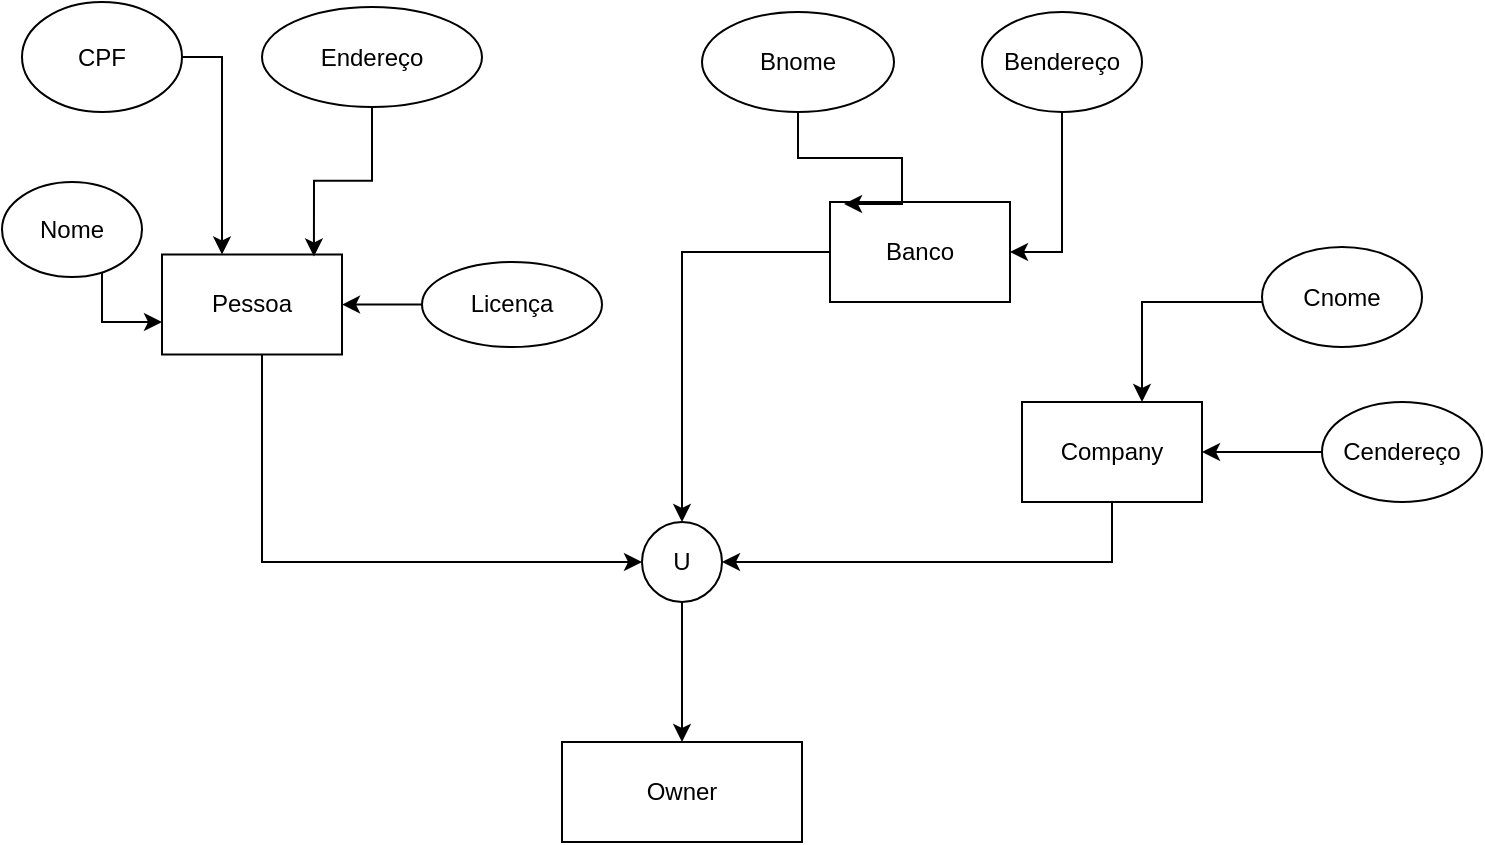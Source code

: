 <mxfile version="21.7.2" type="github">
  <diagram name="Página-1" id="E53VeWTiesEErsrWX1D4">
    <mxGraphModel dx="1120" dy="484" grid="1" gridSize="10" guides="1" tooltips="1" connect="1" arrows="1" fold="1" page="1" pageScale="1" pageWidth="827" pageHeight="1169" math="0" shadow="0">
      <root>
        <mxCell id="0" />
        <mxCell id="1" parent="0" />
        <mxCell id="HHghlQq0zTMrQTeU1nX2-10" style="edgeStyle=orthogonalEdgeStyle;rounded=0;orthogonalLoop=1;jettySize=auto;html=1;" edge="1" parent="1" source="HHghlQq0zTMrQTeU1nX2-3" target="HHghlQq0zTMrQTeU1nX2-5">
          <mxGeometry relative="1" as="geometry">
            <Array as="points">
              <mxPoint x="130" y="290" />
            </Array>
          </mxGeometry>
        </mxCell>
        <mxCell id="HHghlQq0zTMrQTeU1nX2-3" value="Pessoa" style="rounded=0;whiteSpace=wrap;html=1;" vertex="1" parent="1">
          <mxGeometry x="80" y="136.25" width="90" height="50" as="geometry" />
        </mxCell>
        <mxCell id="HHghlQq0zTMrQTeU1nX2-14" style="edgeStyle=orthogonalEdgeStyle;rounded=0;orthogonalLoop=1;jettySize=auto;html=1;" edge="1" parent="1" source="HHghlQq0zTMrQTeU1nX2-5" target="HHghlQq0zTMrQTeU1nX2-13">
          <mxGeometry relative="1" as="geometry" />
        </mxCell>
        <mxCell id="HHghlQq0zTMrQTeU1nX2-5" value="U" style="ellipse;whiteSpace=wrap;html=1;aspect=fixed;" vertex="1" parent="1">
          <mxGeometry x="320" y="270" width="40" height="40" as="geometry" />
        </mxCell>
        <mxCell id="HHghlQq0zTMrQTeU1nX2-29" style="edgeStyle=orthogonalEdgeStyle;rounded=0;orthogonalLoop=1;jettySize=auto;html=1;" edge="1" parent="1" source="HHghlQq0zTMrQTeU1nX2-6" target="HHghlQq0zTMrQTeU1nX2-5">
          <mxGeometry relative="1" as="geometry" />
        </mxCell>
        <mxCell id="HHghlQq0zTMrQTeU1nX2-6" value="Banco" style="rounded=0;whiteSpace=wrap;html=1;" vertex="1" parent="1">
          <mxGeometry x="414" y="110" width="90" height="50" as="geometry" />
        </mxCell>
        <mxCell id="HHghlQq0zTMrQTeU1nX2-32" style="edgeStyle=orthogonalEdgeStyle;rounded=0;orthogonalLoop=1;jettySize=auto;html=1;entryX=1;entryY=0.5;entryDx=0;entryDy=0;" edge="1" parent="1" source="HHghlQq0zTMrQTeU1nX2-7" target="HHghlQq0zTMrQTeU1nX2-5">
          <mxGeometry relative="1" as="geometry">
            <Array as="points">
              <mxPoint x="555" y="290" />
            </Array>
          </mxGeometry>
        </mxCell>
        <mxCell id="HHghlQq0zTMrQTeU1nX2-7" value="Company" style="rounded=0;whiteSpace=wrap;html=1;" vertex="1" parent="1">
          <mxGeometry x="510" y="210" width="90" height="50" as="geometry" />
        </mxCell>
        <mxCell id="HHghlQq0zTMrQTeU1nX2-13" value="Owner" style="rounded=0;whiteSpace=wrap;html=1;" vertex="1" parent="1">
          <mxGeometry x="280" y="380" width="120" height="50" as="geometry" />
        </mxCell>
        <mxCell id="HHghlQq0zTMrQTeU1nX2-20" style="edgeStyle=orthogonalEdgeStyle;rounded=0;orthogonalLoop=1;jettySize=auto;html=1;" edge="1" parent="1" source="HHghlQq0zTMrQTeU1nX2-16" target="HHghlQq0zTMrQTeU1nX2-3">
          <mxGeometry relative="1" as="geometry">
            <Array as="points">
              <mxPoint x="110" y="38" />
            </Array>
          </mxGeometry>
        </mxCell>
        <mxCell id="HHghlQq0zTMrQTeU1nX2-16" value="CPF" style="ellipse;whiteSpace=wrap;html=1;" vertex="1" parent="1">
          <mxGeometry x="10" y="10" width="80" height="55" as="geometry" />
        </mxCell>
        <mxCell id="HHghlQq0zTMrQTeU1nX2-22" style="edgeStyle=orthogonalEdgeStyle;rounded=0;orthogonalLoop=1;jettySize=auto;html=1;entryX=0.844;entryY=0.02;entryDx=0;entryDy=0;entryPerimeter=0;" edge="1" parent="1" source="HHghlQq0zTMrQTeU1nX2-17" target="HHghlQq0zTMrQTeU1nX2-3">
          <mxGeometry relative="1" as="geometry" />
        </mxCell>
        <mxCell id="HHghlQq0zTMrQTeU1nX2-17" value="Endereço&lt;br&gt;" style="ellipse;whiteSpace=wrap;html=1;" vertex="1" parent="1">
          <mxGeometry x="130" y="12.5" width="110" height="50" as="geometry" />
        </mxCell>
        <mxCell id="HHghlQq0zTMrQTeU1nX2-24" style="edgeStyle=orthogonalEdgeStyle;rounded=0;orthogonalLoop=1;jettySize=auto;html=1;" edge="1" parent="1" source="HHghlQq0zTMrQTeU1nX2-18" target="HHghlQq0zTMrQTeU1nX2-3">
          <mxGeometry relative="1" as="geometry">
            <Array as="points">
              <mxPoint x="50" y="170" />
            </Array>
          </mxGeometry>
        </mxCell>
        <mxCell id="HHghlQq0zTMrQTeU1nX2-18" value="Nome" style="ellipse;whiteSpace=wrap;html=1;" vertex="1" parent="1">
          <mxGeometry y="100" width="70" height="47.5" as="geometry" />
        </mxCell>
        <mxCell id="HHghlQq0zTMrQTeU1nX2-23" style="edgeStyle=orthogonalEdgeStyle;rounded=0;orthogonalLoop=1;jettySize=auto;html=1;" edge="1" parent="1" source="HHghlQq0zTMrQTeU1nX2-19" target="HHghlQq0zTMrQTeU1nX2-3">
          <mxGeometry relative="1" as="geometry" />
        </mxCell>
        <mxCell id="HHghlQq0zTMrQTeU1nX2-19" value="Licença&lt;br&gt;" style="ellipse;whiteSpace=wrap;html=1;" vertex="1" parent="1">
          <mxGeometry x="210" y="140" width="90" height="42.5" as="geometry" />
        </mxCell>
        <mxCell id="HHghlQq0zTMrQTeU1nX2-27" style="edgeStyle=orthogonalEdgeStyle;rounded=0;orthogonalLoop=1;jettySize=auto;html=1;entryX=0.078;entryY=0.02;entryDx=0;entryDy=0;entryPerimeter=0;" edge="1" parent="1" source="HHghlQq0zTMrQTeU1nX2-25" target="HHghlQq0zTMrQTeU1nX2-6">
          <mxGeometry relative="1" as="geometry">
            <Array as="points">
              <mxPoint x="398" y="88" />
              <mxPoint x="450" y="88" />
              <mxPoint x="450" y="111" />
            </Array>
          </mxGeometry>
        </mxCell>
        <mxCell id="HHghlQq0zTMrQTeU1nX2-25" value="Bnome" style="ellipse;whiteSpace=wrap;html=1;" vertex="1" parent="1">
          <mxGeometry x="350" y="15" width="96" height="50" as="geometry" />
        </mxCell>
        <mxCell id="HHghlQq0zTMrQTeU1nX2-28" style="edgeStyle=orthogonalEdgeStyle;rounded=0;orthogonalLoop=1;jettySize=auto;html=1;entryX=1;entryY=0.5;entryDx=0;entryDy=0;" edge="1" parent="1" source="HHghlQq0zTMrQTeU1nX2-26" target="HHghlQq0zTMrQTeU1nX2-6">
          <mxGeometry relative="1" as="geometry" />
        </mxCell>
        <mxCell id="HHghlQq0zTMrQTeU1nX2-26" value="Bendereço" style="ellipse;whiteSpace=wrap;html=1;" vertex="1" parent="1">
          <mxGeometry x="490" y="15" width="80" height="50" as="geometry" />
        </mxCell>
        <mxCell id="HHghlQq0zTMrQTeU1nX2-34" style="edgeStyle=orthogonalEdgeStyle;rounded=0;orthogonalLoop=1;jettySize=auto;html=1;" edge="1" parent="1" source="HHghlQq0zTMrQTeU1nX2-30" target="HHghlQq0zTMrQTeU1nX2-7">
          <mxGeometry relative="1" as="geometry">
            <Array as="points">
              <mxPoint x="660" y="240" />
              <mxPoint x="660" y="240" />
            </Array>
          </mxGeometry>
        </mxCell>
        <mxCell id="HHghlQq0zTMrQTeU1nX2-30" value="Cendereço" style="ellipse;whiteSpace=wrap;html=1;" vertex="1" parent="1">
          <mxGeometry x="660" y="210" width="80" height="50" as="geometry" />
        </mxCell>
        <mxCell id="HHghlQq0zTMrQTeU1nX2-35" style="edgeStyle=orthogonalEdgeStyle;rounded=0;orthogonalLoop=1;jettySize=auto;html=1;" edge="1" parent="1" source="HHghlQq0zTMrQTeU1nX2-31" target="HHghlQq0zTMrQTeU1nX2-7">
          <mxGeometry relative="1" as="geometry">
            <Array as="points">
              <mxPoint x="570" y="160" />
            </Array>
          </mxGeometry>
        </mxCell>
        <mxCell id="HHghlQq0zTMrQTeU1nX2-31" value="Cnome" style="ellipse;whiteSpace=wrap;html=1;" vertex="1" parent="1">
          <mxGeometry x="630" y="132.5" width="80" height="50" as="geometry" />
        </mxCell>
      </root>
    </mxGraphModel>
  </diagram>
</mxfile>
